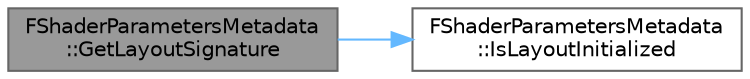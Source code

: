 digraph "FShaderParametersMetadata::GetLayoutSignature"
{
 // INTERACTIVE_SVG=YES
 // LATEX_PDF_SIZE
  bgcolor="transparent";
  edge [fontname=Helvetica,fontsize=10,labelfontname=Helvetica,labelfontsize=10];
  node [fontname=Helvetica,fontsize=10,shape=box,height=0.2,width=0.4];
  rankdir="LR";
  Node1 [id="Node000001",label="FShaderParametersMetadata\l::GetLayoutSignature",height=0.2,width=0.4,color="gray40", fillcolor="grey60", style="filled", fontcolor="black",tooltip=" "];
  Node1 -> Node2 [id="edge1_Node000001_Node000002",color="steelblue1",style="solid",tooltip=" "];
  Node2 [id="Node000002",label="FShaderParametersMetadata\l::IsLayoutInitialized",height=0.2,width=0.4,color="grey40", fillcolor="white", style="filled",URL="$d7/d24/classFShaderParametersMetadata.html#a12ae486810abc85bde3490ffa78c0827",tooltip=" "];
}
